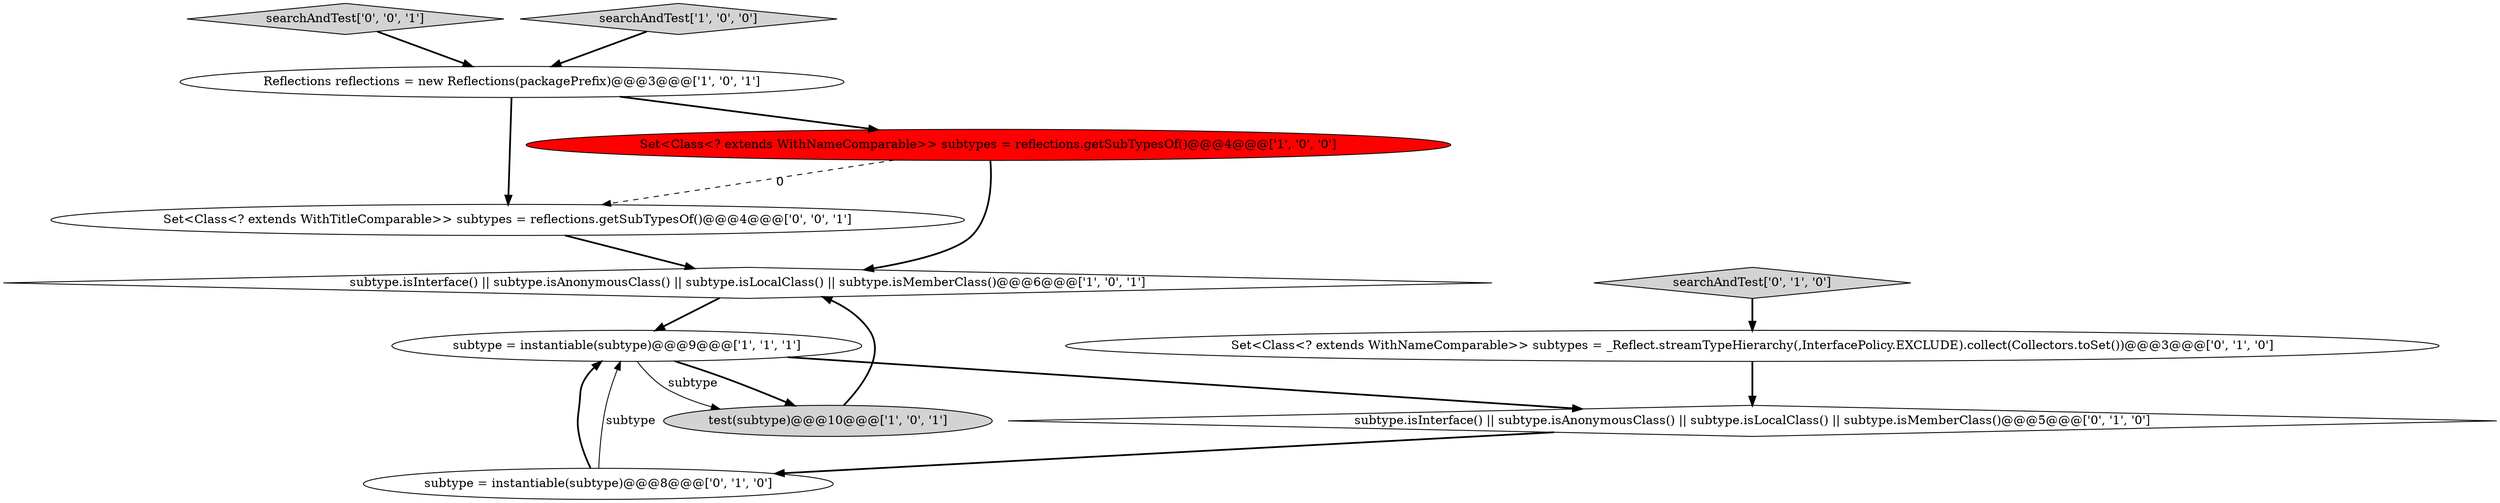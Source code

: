 digraph {
2 [style = filled, label = "Reflections reflections = new Reflections(packagePrefix)@@@3@@@['1', '0', '1']", fillcolor = white, shape = ellipse image = "AAA0AAABBB1BBB"];
10 [style = filled, label = "searchAndTest['0', '0', '1']", fillcolor = lightgray, shape = diamond image = "AAA0AAABBB3BBB"];
11 [style = filled, label = "Set<Class<? extends WithTitleComparable>> subtypes = reflections.getSubTypesOf()@@@4@@@['0', '0', '1']", fillcolor = white, shape = ellipse image = "AAA0AAABBB3BBB"];
0 [style = filled, label = "subtype.isInterface() || subtype.isAnonymousClass() || subtype.isLocalClass() || subtype.isMemberClass()@@@6@@@['1', '0', '1']", fillcolor = white, shape = diamond image = "AAA0AAABBB1BBB"];
1 [style = filled, label = "subtype = instantiable(subtype)@@@9@@@['1', '1', '1']", fillcolor = white, shape = ellipse image = "AAA0AAABBB1BBB"];
8 [style = filled, label = "subtype.isInterface() || subtype.isAnonymousClass() || subtype.isLocalClass() || subtype.isMemberClass()@@@5@@@['0', '1', '0']", fillcolor = white, shape = diamond image = "AAA0AAABBB2BBB"];
9 [style = filled, label = "subtype = instantiable(subtype)@@@8@@@['0', '1', '0']", fillcolor = white, shape = ellipse image = "AAA0AAABBB2BBB"];
3 [style = filled, label = "Set<Class<? extends WithNameComparable>> subtypes = reflections.getSubTypesOf()@@@4@@@['1', '0', '0']", fillcolor = red, shape = ellipse image = "AAA1AAABBB1BBB"];
5 [style = filled, label = "searchAndTest['1', '0', '0']", fillcolor = lightgray, shape = diamond image = "AAA0AAABBB1BBB"];
7 [style = filled, label = "searchAndTest['0', '1', '0']", fillcolor = lightgray, shape = diamond image = "AAA0AAABBB2BBB"];
4 [style = filled, label = "test(subtype)@@@10@@@['1', '0', '1']", fillcolor = lightgray, shape = ellipse image = "AAA0AAABBB1BBB"];
6 [style = filled, label = "Set<Class<? extends WithNameComparable>> subtypes = _Reflect.streamTypeHierarchy(,InterfacePolicy.EXCLUDE).collect(Collectors.toSet())@@@3@@@['0', '1', '0']", fillcolor = white, shape = ellipse image = "AAA0AAABBB2BBB"];
6->8 [style = bold, label=""];
1->4 [style = bold, label=""];
5->2 [style = bold, label=""];
11->0 [style = bold, label=""];
7->6 [style = bold, label=""];
10->2 [style = bold, label=""];
1->8 [style = bold, label=""];
1->4 [style = solid, label="subtype"];
3->11 [style = dashed, label="0"];
9->1 [style = bold, label=""];
9->1 [style = solid, label="subtype"];
0->1 [style = bold, label=""];
2->11 [style = bold, label=""];
3->0 [style = bold, label=""];
2->3 [style = bold, label=""];
4->0 [style = bold, label=""];
8->9 [style = bold, label=""];
}
